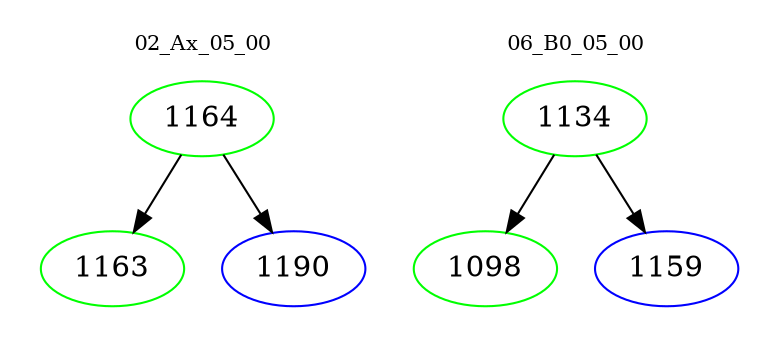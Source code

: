 digraph{
subgraph cluster_0 {
color = white
label = "02_Ax_05_00";
fontsize=10;
T0_1164 [label="1164", color="green"]
T0_1164 -> T0_1163 [color="black"]
T0_1163 [label="1163", color="green"]
T0_1164 -> T0_1190 [color="black"]
T0_1190 [label="1190", color="blue"]
}
subgraph cluster_1 {
color = white
label = "06_B0_05_00";
fontsize=10;
T1_1134 [label="1134", color="green"]
T1_1134 -> T1_1098 [color="black"]
T1_1098 [label="1098", color="green"]
T1_1134 -> T1_1159 [color="black"]
T1_1159 [label="1159", color="blue"]
}
}
